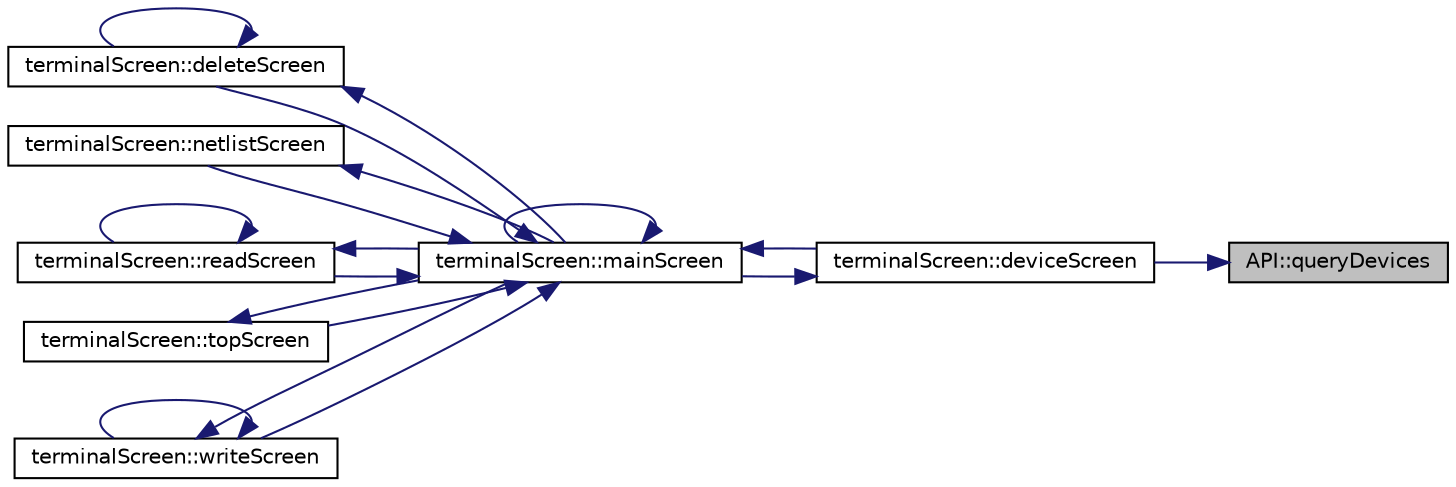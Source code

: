 digraph "API::queryDevices"
{
 // LATEX_PDF_SIZE
  edge [fontname="Helvetica",fontsize="10",labelfontname="Helvetica",labelfontsize="10"];
  node [fontname="Helvetica",fontsize="10",shape=record];
  rankdir="RL";
  Node1 [label="API::queryDevices",height=0.2,width=0.4,color="black", fillcolor="grey75", style="filled", fontcolor="black",tooltip="a function to get all components in a topolgy"];
  Node1 -> Node2 [dir="back",color="midnightblue",fontsize="10",style="solid",fontname="Helvetica"];
  Node2 [label="terminalScreen::deviceScreen",height=0.2,width=0.4,color="black", fillcolor="white", style="filled",URL="$classterminal_screen.html#a67f4cf7d8f9a7d0e98a6e367dd17c425",tooltip="this function is to show Device Screen, just by getting topology id from user and get all devices in ..."];
  Node2 -> Node3 [dir="back",color="midnightblue",fontsize="10",style="solid",fontname="Helvetica"];
  Node3 [label="terminalScreen::mainScreen",height=0.2,width=0.4,color="black", fillcolor="white", style="filled",URL="$classterminal_screen.html#acfccf14459fb555ef35941e7b059db2c",tooltip="this is the main screen, that uses all other screens"];
  Node3 -> Node4 [dir="back",color="midnightblue",fontsize="10",style="solid",fontname="Helvetica"];
  Node4 [label="terminalScreen::deleteScreen",height=0.2,width=0.4,color="black", fillcolor="white", style="filled",URL="$classterminal_screen.html#afd94aaef4705a0f586ea9584760fff44",tooltip="this function is to show Deleting Screen, just by getting topology id from user and delete it"];
  Node4 -> Node4 [dir="back",color="midnightblue",fontsize="10",style="solid",fontname="Helvetica"];
  Node4 -> Node3 [dir="back",color="midnightblue",fontsize="10",style="solid",fontname="Helvetica"];
  Node3 -> Node2 [dir="back",color="midnightblue",fontsize="10",style="solid",fontname="Helvetica"];
  Node3 -> Node3 [dir="back",color="midnightblue",fontsize="10",style="solid",fontname="Helvetica"];
  Node3 -> Node5 [dir="back",color="midnightblue",fontsize="10",style="solid",fontname="Helvetica"];
  Node5 [label="terminalScreen::netlistScreen",height=0.2,width=0.4,color="black", fillcolor="white", style="filled",URL="$classterminal_screen.html#a556466bda2c82d217b32d0f44601dcb0",tooltip="this function is to show netlist Screen, just by getting topology id and netlist id from user and get..."];
  Node5 -> Node3 [dir="back",color="midnightblue",fontsize="10",style="solid",fontname="Helvetica"];
  Node3 -> Node6 [dir="back",color="midnightblue",fontsize="10",style="solid",fontname="Helvetica"];
  Node6 [label="terminalScreen::readScreen",height=0.2,width=0.4,color="black", fillcolor="white", style="filled",URL="$classterminal_screen.html#ad63ad1e4f6915aa7000777be6a6f9b77",tooltip="this function is to show ReadScreen, to get the input from user and read the json file"];
  Node6 -> Node3 [dir="back",color="midnightblue",fontsize="10",style="solid",fontname="Helvetica"];
  Node6 -> Node6 [dir="back",color="midnightblue",fontsize="10",style="solid",fontname="Helvetica"];
  Node3 -> Node7 [dir="back",color="midnightblue",fontsize="10",style="solid",fontname="Helvetica"];
  Node7 [label="terminalScreen::topScreen",height=0.2,width=0.4,color="black", fillcolor="white", style="filled",URL="$classterminal_screen.html#a3aae6a9bebeba8f25b0d1276d08d5cbd",tooltip="this function to show all Topology screen, the goal of this function is to get all topologies in memo..."];
  Node7 -> Node3 [dir="back",color="midnightblue",fontsize="10",style="solid",fontname="Helvetica"];
  Node3 -> Node8 [dir="back",color="midnightblue",fontsize="10",style="solid",fontname="Helvetica"];
  Node8 [label="terminalScreen::writeScreen",height=0.2,width=0.4,color="black", fillcolor="white", style="filled",URL="$classterminal_screen.html#a1ef67d0fff2e5a7df47d6ffd5c9322bf",tooltip="this function is to show the Write Screen, getting the input from user and save the topology into jso..."];
  Node8 -> Node3 [dir="back",color="midnightblue",fontsize="10",style="solid",fontname="Helvetica"];
  Node8 -> Node8 [dir="back",color="midnightblue",fontsize="10",style="solid",fontname="Helvetica"];
}
